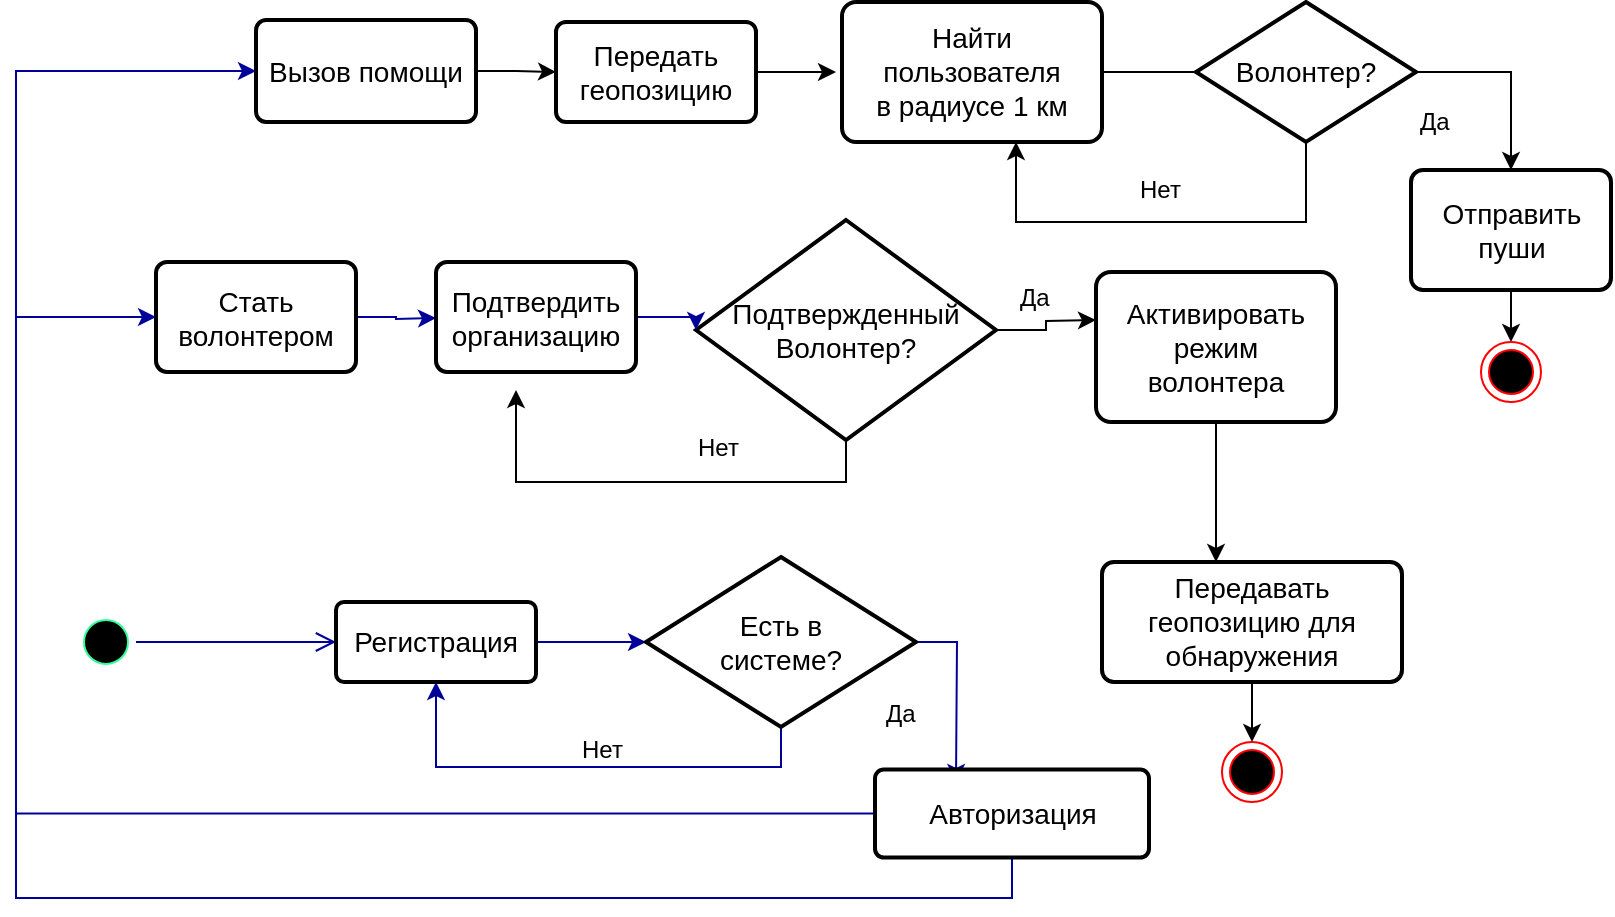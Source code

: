 <mxfile version="10.6.9" type="device"><diagram id="bSq2GeUqe9Z_RLYJxObB" name="Page-1"><mxGraphModel dx="1010" dy="501" grid="1" gridSize="10" guides="1" tooltips="1" connect="1" arrows="1" fold="1" page="1" pageScale="1" pageWidth="827" pageHeight="1169" math="0" shadow="0"><root><mxCell id="0"/><mxCell id="1" parent="0"/><mxCell id="rxrXbHP1WkbVY_UZ4imq-50" style="edgeStyle=orthogonalEdgeStyle;rounded=0;orthogonalLoop=1;jettySize=auto;html=1;entryX=0;entryY=0.5;entryDx=0;entryDy=0;strokeColor=#000000;" edge="1" parent="1" source="rxrXbHP1WkbVY_UZ4imq-3" target="rxrXbHP1WkbVY_UZ4imq-48"><mxGeometry relative="1" as="geometry"/></mxCell><mxCell id="rxrXbHP1WkbVY_UZ4imq-3" value="Вызов помощи" style="strokeWidth=2;rounded=1;arcSize=10;whiteSpace=wrap;html=1;align=center;fontSize=14;" vertex="1" parent="1"><mxGeometry x="140" y="39" width="110" height="51" as="geometry"/></mxCell><mxCell id="rxrXbHP1WkbVY_UZ4imq-6" value="Найти&lt;br&gt;пользователя&lt;br&gt;в радиусе 1 км&lt;br&gt;" style="strokeWidth=2;rounded=1;arcSize=10;whiteSpace=wrap;html=1;align=center;fontSize=14;" vertex="1" parent="1"><mxGeometry x="433" y="30" width="130" height="70" as="geometry"/></mxCell><mxCell id="rxrXbHP1WkbVY_UZ4imq-20" style="edgeStyle=orthogonalEdgeStyle;rounded=0;orthogonalLoop=1;jettySize=auto;html=1;exitX=1;exitY=0.5;exitDx=0;exitDy=0;entryX=0.5;entryY=0;entryDx=0;entryDy=0;strokeColor=#000000;" edge="1" parent="1" source="rxrXbHP1WkbVY_UZ4imq-7" target="rxrXbHP1WkbVY_UZ4imq-15"><mxGeometry relative="1" as="geometry"/></mxCell><mxCell id="rxrXbHP1WkbVY_UZ4imq-21" style="edgeStyle=orthogonalEdgeStyle;rounded=0;orthogonalLoop=1;jettySize=auto;html=1;exitX=0.5;exitY=1;exitDx=0;exitDy=0;strokeColor=#000000;" edge="1" parent="1" source="rxrXbHP1WkbVY_UZ4imq-7" target="rxrXbHP1WkbVY_UZ4imq-6"><mxGeometry relative="1" as="geometry"><mxPoint x="460" y="270" as="targetPoint"/><Array as="points"><mxPoint x="665" y="140"/><mxPoint x="520" y="140"/></Array></mxGeometry></mxCell><mxCell id="rxrXbHP1WkbVY_UZ4imq-7" value="Волонтер?" style="shape=rhombus;strokeWidth=2;fontSize=17;perimeter=rhombusPerimeter;whiteSpace=wrap;html=1;align=center;fontSize=14;" vertex="1" parent="1"><mxGeometry x="610" y="30" width="110" height="70" as="geometry"/></mxCell><mxCell id="rxrXbHP1WkbVY_UZ4imq-10" value="" style="line;strokeWidth=1;fillColor=none;align=left;verticalAlign=middle;spacingTop=-1;spacingLeft=3;spacingRight=3;rotatable=0;labelPosition=right;points=[];portConstraint=eastwest;fontSize=12;" vertex="1" parent="1"><mxGeometry x="563" y="61" width="47" height="8" as="geometry"/></mxCell><mxCell id="rxrXbHP1WkbVY_UZ4imq-14" value="Да" style="text;html=1;resizable=0;points=[];autosize=1;align=left;verticalAlign=top;spacingTop=-4;" vertex="1" parent="1"><mxGeometry x="720" y="80" width="30" height="20" as="geometry"/></mxCell><mxCell id="rxrXbHP1WkbVY_UZ4imq-26" style="edgeStyle=orthogonalEdgeStyle;rounded=0;orthogonalLoop=1;jettySize=auto;html=1;exitX=0.5;exitY=1;exitDx=0;exitDy=0;strokeColor=#000000;" edge="1" parent="1" source="rxrXbHP1WkbVY_UZ4imq-15" target="rxrXbHP1WkbVY_UZ4imq-25"><mxGeometry relative="1" as="geometry"/></mxCell><mxCell id="rxrXbHP1WkbVY_UZ4imq-15" value="Отправить&lt;br&gt;пуши&lt;br&gt;" style="strokeWidth=2;rounded=1;arcSize=10;whiteSpace=wrap;html=1;align=center;fontSize=14;" vertex="1" parent="1"><mxGeometry x="717.5" y="114" width="100" height="60" as="geometry"/></mxCell><mxCell id="rxrXbHP1WkbVY_UZ4imq-22" value="Нет" style="text;html=1;resizable=0;points=[];autosize=1;align=left;verticalAlign=top;spacingTop=-4;" vertex="1" parent="1"><mxGeometry x="580" y="114" width="40" height="20" as="geometry"/></mxCell><mxCell id="rxrXbHP1WkbVY_UZ4imq-25" value="" style="ellipse;html=1;shape=endState;fillColor=#000000;strokeColor=#ff0000;" vertex="1" parent="1"><mxGeometry x="752.5" y="200" width="30" height="30" as="geometry"/></mxCell><mxCell id="rxrXbHP1WkbVY_UZ4imq-78" style="edgeStyle=orthogonalEdgeStyle;rounded=0;orthogonalLoop=1;jettySize=auto;html=1;exitX=1;exitY=0.5;exitDx=0;exitDy=0;strokeColor=#000099;" edge="1" parent="1" source="rxrXbHP1WkbVY_UZ4imq-29"><mxGeometry relative="1" as="geometry"><mxPoint x="230" y="188" as="targetPoint"/></mxGeometry></mxCell><mxCell id="rxrXbHP1WkbVY_UZ4imq-29" value="Стать&lt;br&gt;волонтером&lt;br&gt;" style="strokeWidth=2;rounded=1;arcSize=10;whiteSpace=wrap;html=1;align=center;fontSize=14;" vertex="1" parent="1"><mxGeometry x="90" y="160" width="100" height="55" as="geometry"/></mxCell><mxCell id="rxrXbHP1WkbVY_UZ4imq-32" style="edgeStyle=orthogonalEdgeStyle;rounded=0;orthogonalLoop=1;jettySize=auto;html=1;strokeColor=#000000;" edge="1" parent="1" source="rxrXbHP1WkbVY_UZ4imq-31"><mxGeometry relative="1" as="geometry"><mxPoint x="560" y="189" as="targetPoint"/></mxGeometry></mxCell><mxCell id="rxrXbHP1WkbVY_UZ4imq-35" style="edgeStyle=orthogonalEdgeStyle;rounded=0;orthogonalLoop=1;jettySize=auto;html=1;exitX=0.5;exitY=1;exitDx=0;exitDy=0;strokeColor=#000000;" edge="1" parent="1" source="rxrXbHP1WkbVY_UZ4imq-31"><mxGeometry relative="1" as="geometry"><mxPoint x="270" y="224" as="targetPoint"/><Array as="points"><mxPoint x="435" y="270"/><mxPoint x="270" y="270"/></Array></mxGeometry></mxCell><mxCell id="rxrXbHP1WkbVY_UZ4imq-31" value="Подтвержденный&lt;br&gt;Волонтер?" style="shape=rhombus;strokeWidth=2;fontSize=17;perimeter=rhombusPerimeter;whiteSpace=wrap;html=1;align=center;fontSize=14;" vertex="1" parent="1"><mxGeometry x="360" y="139" width="150" height="110" as="geometry"/></mxCell><mxCell id="rxrXbHP1WkbVY_UZ4imq-33" value="Да" style="text;html=1;resizable=0;points=[];autosize=1;align=left;verticalAlign=top;spacingTop=-4;" vertex="1" parent="1"><mxGeometry x="520" y="167.5" width="30" height="20" as="geometry"/></mxCell><mxCell id="rxrXbHP1WkbVY_UZ4imq-37" style="edgeStyle=orthogonalEdgeStyle;rounded=0;orthogonalLoop=1;jettySize=auto;html=1;strokeColor=#000000;" edge="1" parent="1" source="rxrXbHP1WkbVY_UZ4imq-34"><mxGeometry relative="1" as="geometry"><mxPoint x="620" y="310" as="targetPoint"/></mxGeometry></mxCell><mxCell id="rxrXbHP1WkbVY_UZ4imq-34" value="Активировать&lt;br&gt;режим&lt;br&gt;волонтера&lt;br&gt;" style="strokeWidth=2;rounded=1;arcSize=10;whiteSpace=wrap;html=1;align=center;fontSize=14;" vertex="1" parent="1"><mxGeometry x="560" y="165" width="120" height="75" as="geometry"/></mxCell><mxCell id="rxrXbHP1WkbVY_UZ4imq-36" value="Нет" style="text;html=1;resizable=0;points=[];autosize=1;align=left;verticalAlign=top;spacingTop=-4;" vertex="1" parent="1"><mxGeometry x="358.5" y="243" width="40" height="20" as="geometry"/></mxCell><mxCell id="rxrXbHP1WkbVY_UZ4imq-40" style="edgeStyle=orthogonalEdgeStyle;rounded=0;orthogonalLoop=1;jettySize=auto;html=1;exitX=0.5;exitY=1;exitDx=0;exitDy=0;entryX=0.5;entryY=0;entryDx=0;entryDy=0;strokeColor=#000000;" edge="1" parent="1" source="rxrXbHP1WkbVY_UZ4imq-38" target="rxrXbHP1WkbVY_UZ4imq-39"><mxGeometry relative="1" as="geometry"/></mxCell><mxCell id="rxrXbHP1WkbVY_UZ4imq-38" value="Передавать&lt;br&gt;геопозицию для&lt;br&gt;обнаружения&lt;br&gt;" style="strokeWidth=2;rounded=1;arcSize=10;whiteSpace=wrap;html=1;align=center;fontSize=14;" vertex="1" parent="1"><mxGeometry x="563" y="310" width="150" height="60" as="geometry"/></mxCell><mxCell id="rxrXbHP1WkbVY_UZ4imq-39" value="" style="ellipse;html=1;shape=endState;fillColor=#000000;strokeColor=#ff0000;" vertex="1" parent="1"><mxGeometry x="623" y="400" width="30" height="30" as="geometry"/></mxCell><mxCell id="rxrXbHP1WkbVY_UZ4imq-49" style="edgeStyle=orthogonalEdgeStyle;rounded=0;orthogonalLoop=1;jettySize=auto;html=1;exitX=1;exitY=0.5;exitDx=0;exitDy=0;strokeColor=#000000;" edge="1" parent="1" source="rxrXbHP1WkbVY_UZ4imq-48"><mxGeometry relative="1" as="geometry"><mxPoint x="430" y="65" as="targetPoint"/></mxGeometry></mxCell><mxCell id="rxrXbHP1WkbVY_UZ4imq-48" value="Передать&lt;br&gt;геопозицию&lt;br&gt;" style="strokeWidth=2;rounded=1;arcSize=10;whiteSpace=wrap;html=1;align=center;fontSize=14;" vertex="1" parent="1"><mxGeometry x="290" y="40" width="100" height="50" as="geometry"/></mxCell><mxCell id="rxrXbHP1WkbVY_UZ4imq-51" value="" style="ellipse;html=1;shape=startState;fillColor=#000000;strokeColor=#33FF99;" vertex="1" parent="1"><mxGeometry x="50" y="335" width="30" height="30" as="geometry"/></mxCell><mxCell id="rxrXbHP1WkbVY_UZ4imq-52" value="" style="edgeStyle=orthogonalEdgeStyle;html=1;verticalAlign=bottom;endArrow=open;endSize=8;strokeColor=#000099;entryX=0;entryY=0.5;entryDx=0;entryDy=0;" edge="1" source="rxrXbHP1WkbVY_UZ4imq-51" parent="1" target="rxrXbHP1WkbVY_UZ4imq-53"><mxGeometry relative="1" as="geometry"><mxPoint x="140" y="305" as="targetPoint"/></mxGeometry></mxCell><mxCell id="rxrXbHP1WkbVY_UZ4imq-55" style="edgeStyle=orthogonalEdgeStyle;rounded=0;orthogonalLoop=1;jettySize=auto;html=1;exitX=1;exitY=0.5;exitDx=0;exitDy=0;entryX=0;entryY=0.5;entryDx=0;entryDy=0;strokeColor=#000099;" edge="1" parent="1" source="rxrXbHP1WkbVY_UZ4imq-53" target="rxrXbHP1WkbVY_UZ4imq-54"><mxGeometry relative="1" as="geometry"/></mxCell><mxCell id="rxrXbHP1WkbVY_UZ4imq-53" value="Регистрация" style="strokeWidth=2;rounded=1;arcSize=10;whiteSpace=wrap;html=1;align=center;fontSize=14;" vertex="1" parent="1"><mxGeometry x="180" y="330" width="100" height="40" as="geometry"/></mxCell><mxCell id="rxrXbHP1WkbVY_UZ4imq-65" style="edgeStyle=orthogonalEdgeStyle;rounded=0;orthogonalLoop=1;jettySize=auto;html=1;strokeColor=#000099;" edge="1" parent="1" source="rxrXbHP1WkbVY_UZ4imq-54"><mxGeometry relative="1" as="geometry"><mxPoint x="490" y="420" as="targetPoint"/></mxGeometry></mxCell><mxCell id="rxrXbHP1WkbVY_UZ4imq-69" style="edgeStyle=orthogonalEdgeStyle;rounded=0;orthogonalLoop=1;jettySize=auto;html=1;exitX=0.5;exitY=1;exitDx=0;exitDy=0;entryX=0.5;entryY=1;entryDx=0;entryDy=0;strokeColor=#000099;" edge="1" parent="1" source="rxrXbHP1WkbVY_UZ4imq-54" target="rxrXbHP1WkbVY_UZ4imq-53"><mxGeometry relative="1" as="geometry"/></mxCell><mxCell id="rxrXbHP1WkbVY_UZ4imq-54" value="Есть в &lt;br&gt;системе?" style="shape=rhombus;strokeWidth=2;fontSize=17;perimeter=rhombusPerimeter;whiteSpace=wrap;html=1;align=center;fontSize=14;" vertex="1" parent="1"><mxGeometry x="335" y="307.5" width="135" height="85" as="geometry"/></mxCell><mxCell id="rxrXbHP1WkbVY_UZ4imq-73" style="edgeStyle=orthogonalEdgeStyle;rounded=0;orthogonalLoop=1;jettySize=auto;html=1;strokeColor=#000099;entryX=0;entryY=0.5;entryDx=0;entryDy=0;" edge="1" parent="1" source="rxrXbHP1WkbVY_UZ4imq-59" target="rxrXbHP1WkbVY_UZ4imq-29"><mxGeometry relative="1" as="geometry"><mxPoint x="20" y="100" as="targetPoint"/><Array as="points"><mxPoint x="20" y="436"/><mxPoint x="20" y="188"/></Array></mxGeometry></mxCell><mxCell id="rxrXbHP1WkbVY_UZ4imq-75" style="edgeStyle=orthogonalEdgeStyle;rounded=0;orthogonalLoop=1;jettySize=auto;html=1;exitX=0.5;exitY=1;exitDx=0;exitDy=0;strokeColor=#000099;entryX=0;entryY=0.5;entryDx=0;entryDy=0;" edge="1" parent="1" source="rxrXbHP1WkbVY_UZ4imq-59" target="rxrXbHP1WkbVY_UZ4imq-3"><mxGeometry relative="1" as="geometry"><mxPoint x="20" y="30" as="targetPoint"/><Array as="points"><mxPoint x="518" y="478"/><mxPoint x="20" y="478"/><mxPoint x="20" y="65"/></Array></mxGeometry></mxCell><mxCell id="rxrXbHP1WkbVY_UZ4imq-59" value="Авторизация" style="strokeWidth=2;rounded=1;arcSize=10;whiteSpace=wrap;html=1;align=center;fontSize=14;" vertex="1" parent="1"><mxGeometry x="449.5" y="413.8" width="137" height="44" as="geometry"/></mxCell><mxCell id="rxrXbHP1WkbVY_UZ4imq-61" value="Да" style="text;html=1;resizable=0;points=[];autosize=1;align=left;verticalAlign=top;spacingTop=-4;" vertex="1" parent="1"><mxGeometry x="453" y="376" width="30" height="20" as="geometry"/></mxCell><mxCell id="rxrXbHP1WkbVY_UZ4imq-70" value="Нет" style="text;html=1;resizable=0;points=[];autosize=1;align=left;verticalAlign=top;spacingTop=-4;" vertex="1" parent="1"><mxGeometry x="301" y="394" width="40" height="20" as="geometry"/></mxCell><mxCell id="rxrXbHP1WkbVY_UZ4imq-80" style="edgeStyle=orthogonalEdgeStyle;rounded=0;orthogonalLoop=1;jettySize=auto;html=1;exitX=1;exitY=0.5;exitDx=0;exitDy=0;entryX=0;entryY=0.5;entryDx=0;entryDy=0;strokeColor=#000099;" edge="1" parent="1" source="rxrXbHP1WkbVY_UZ4imq-79" target="rxrXbHP1WkbVY_UZ4imq-31"><mxGeometry relative="1" as="geometry"/></mxCell><mxCell id="rxrXbHP1WkbVY_UZ4imq-79" value="Подтвердить&lt;br&gt;организацию&lt;br&gt;" style="strokeWidth=2;rounded=1;arcSize=10;whiteSpace=wrap;html=1;align=center;fontSize=14;" vertex="1" parent="1"><mxGeometry x="230" y="160" width="100" height="55" as="geometry"/></mxCell></root></mxGraphModel></diagram></mxfile>